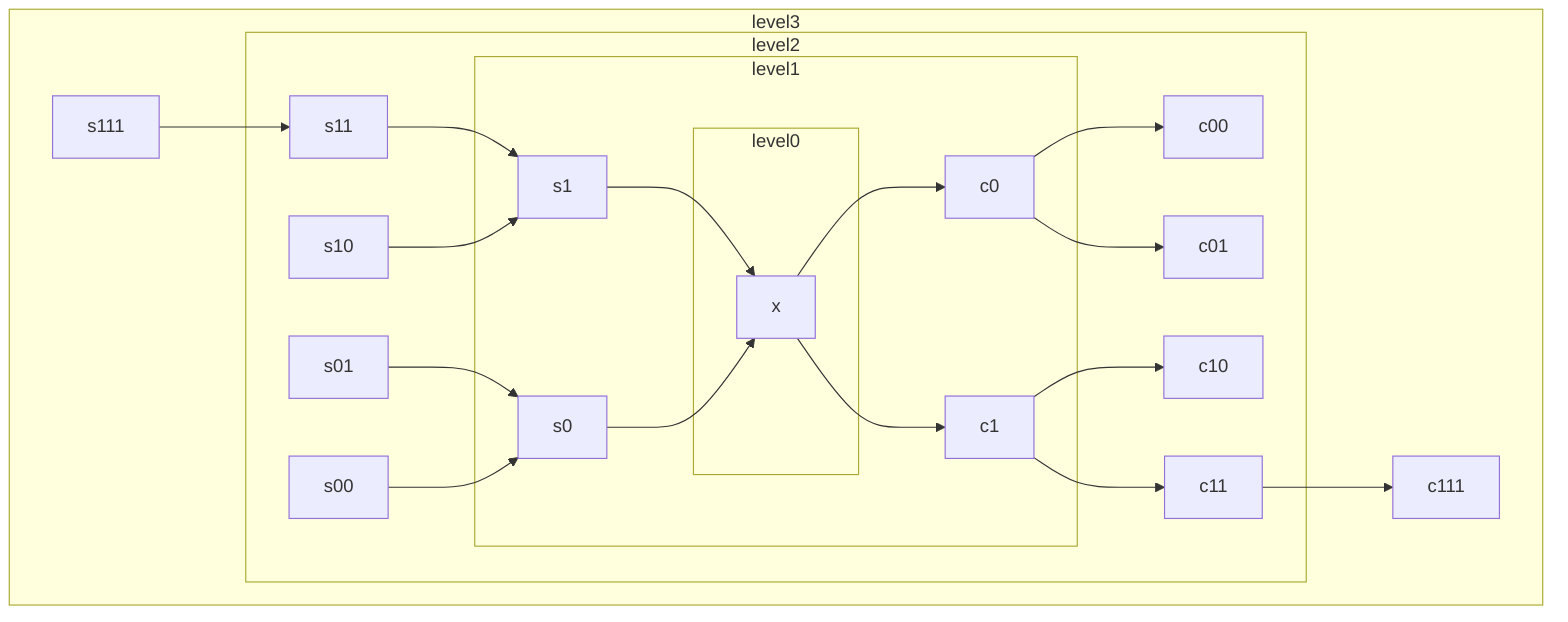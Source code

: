 flowchart TD
  subgraph level3_114["level3"]
    s111_108["s111"]
    c111_122["c111"]
    subgraph level2_116["level2"]
      s11_109["s11"]
      s10_110["s10"]
      s01_111["s01"]
      s00_112["s00"]
      c00_118["c00"]
      c01_119["c01"]
      c10_120["c10"]
      c11_121["c11"]
      subgraph level1_118["level1"]
        s1_113["s1"]
        s0_114["s0"]
        c0_116["c0"]
        c1_117["c1"]
        subgraph level0_120["level0"]
          x_115["x"]
        end
      end
    end
  end

  s111_108 --> s11_109;
  s11_109 --> s1_113;
  s10_110 --> s1_113;
  s01_111 --> s0_114;
  s00_112 --> s0_114;
  c11_121 --> c111_122;
  s1_113 --> x_115;
  s0_114 --> x_115;
  c0_116 --> c00_118;
  c0_116 --> c01_119;
  c1_117 --> c10_120;
  c1_117 --> c11_121;
  x_115 --> c0_116;
  x_115 --> c1_117;

  classDef highlight fill:#FFFFAA,stroke:#333;